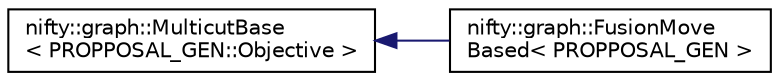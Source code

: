 digraph "Graphical Class Hierarchy"
{
  edge [fontname="Helvetica",fontsize="10",labelfontname="Helvetica",labelfontsize="10"];
  node [fontname="Helvetica",fontsize="10",shape=record];
  rankdir="LR";
  Node1 [label="nifty::graph::MulticutBase\l\< PROPPOSAL_GEN::Objective \>",height=0.2,width=0.4,color="black", fillcolor="white", style="filled",URL="$classnifty_1_1graph_1_1MulticutBase.html"];
  Node1 -> Node2 [dir="back",color="midnightblue",fontsize="10",style="solid",fontname="Helvetica"];
  Node2 [label="nifty::graph::FusionMove\lBased\< PROPPOSAL_GEN \>",height=0.2,width=0.4,color="black", fillcolor="white", style="filled",URL="$classnifty_1_1graph_1_1FusionMoveBased.html",tooltip="Class for fusion move based inference for the multicut objective An implementation of ..."];
}
